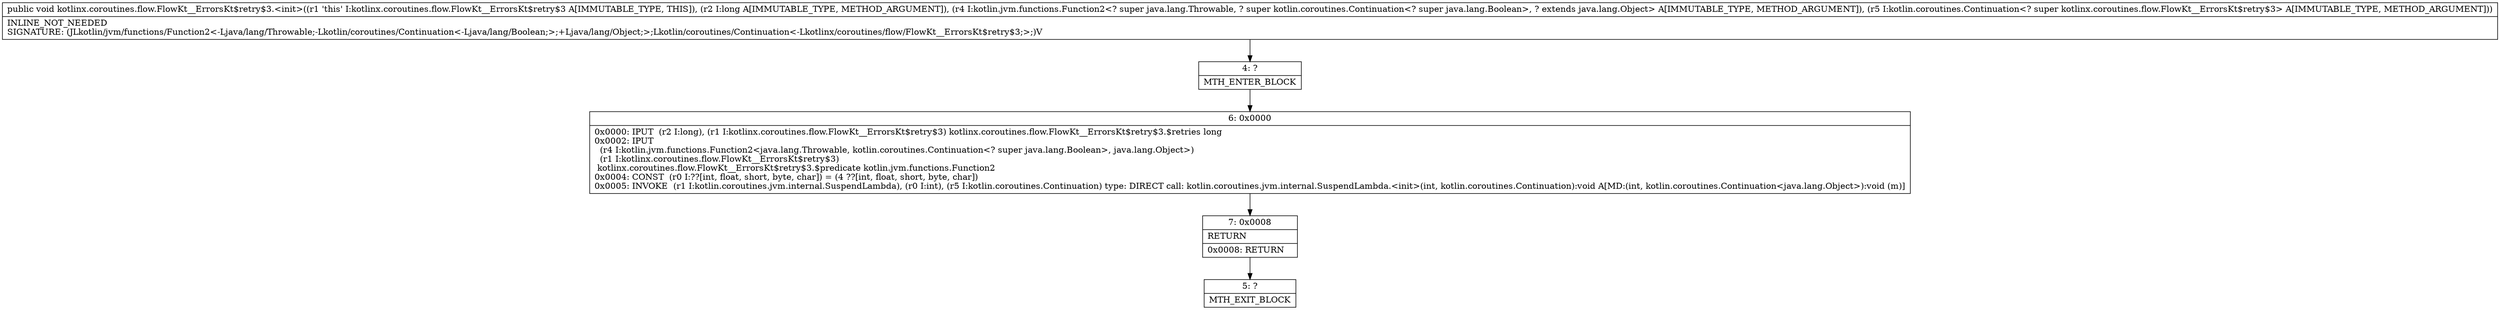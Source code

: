 digraph "CFG forkotlinx.coroutines.flow.FlowKt__ErrorsKt$retry$3.\<init\>(JLkotlin\/jvm\/functions\/Function2;Lkotlin\/coroutines\/Continuation;)V" {
Node_4 [shape=record,label="{4\:\ ?|MTH_ENTER_BLOCK\l}"];
Node_6 [shape=record,label="{6\:\ 0x0000|0x0000: IPUT  (r2 I:long), (r1 I:kotlinx.coroutines.flow.FlowKt__ErrorsKt$retry$3) kotlinx.coroutines.flow.FlowKt__ErrorsKt$retry$3.$retries long \l0x0002: IPUT  \l  (r4 I:kotlin.jvm.functions.Function2\<java.lang.Throwable, kotlin.coroutines.Continuation\<? super java.lang.Boolean\>, java.lang.Object\>)\l  (r1 I:kotlinx.coroutines.flow.FlowKt__ErrorsKt$retry$3)\l kotlinx.coroutines.flow.FlowKt__ErrorsKt$retry$3.$predicate kotlin.jvm.functions.Function2 \l0x0004: CONST  (r0 I:??[int, float, short, byte, char]) = (4 ??[int, float, short, byte, char]) \l0x0005: INVOKE  (r1 I:kotlin.coroutines.jvm.internal.SuspendLambda), (r0 I:int), (r5 I:kotlin.coroutines.Continuation) type: DIRECT call: kotlin.coroutines.jvm.internal.SuspendLambda.\<init\>(int, kotlin.coroutines.Continuation):void A[MD:(int, kotlin.coroutines.Continuation\<java.lang.Object\>):void (m)]\l}"];
Node_7 [shape=record,label="{7\:\ 0x0008|RETURN\l|0x0008: RETURN   \l}"];
Node_5 [shape=record,label="{5\:\ ?|MTH_EXIT_BLOCK\l}"];
MethodNode[shape=record,label="{public void kotlinx.coroutines.flow.FlowKt__ErrorsKt$retry$3.\<init\>((r1 'this' I:kotlinx.coroutines.flow.FlowKt__ErrorsKt$retry$3 A[IMMUTABLE_TYPE, THIS]), (r2 I:long A[IMMUTABLE_TYPE, METHOD_ARGUMENT]), (r4 I:kotlin.jvm.functions.Function2\<? super java.lang.Throwable, ? super kotlin.coroutines.Continuation\<? super java.lang.Boolean\>, ? extends java.lang.Object\> A[IMMUTABLE_TYPE, METHOD_ARGUMENT]), (r5 I:kotlin.coroutines.Continuation\<? super kotlinx.coroutines.flow.FlowKt__ErrorsKt$retry$3\> A[IMMUTABLE_TYPE, METHOD_ARGUMENT]))  | INLINE_NOT_NEEDED\lSIGNATURE: (JLkotlin\/jvm\/functions\/Function2\<\-Ljava\/lang\/Throwable;\-Lkotlin\/coroutines\/Continuation\<\-Ljava\/lang\/Boolean;\>;+Ljava\/lang\/Object;\>;Lkotlin\/coroutines\/Continuation\<\-Lkotlinx\/coroutines\/flow\/FlowKt__ErrorsKt$retry$3;\>;)V\l}"];
MethodNode -> Node_4;Node_4 -> Node_6;
Node_6 -> Node_7;
Node_7 -> Node_5;
}

